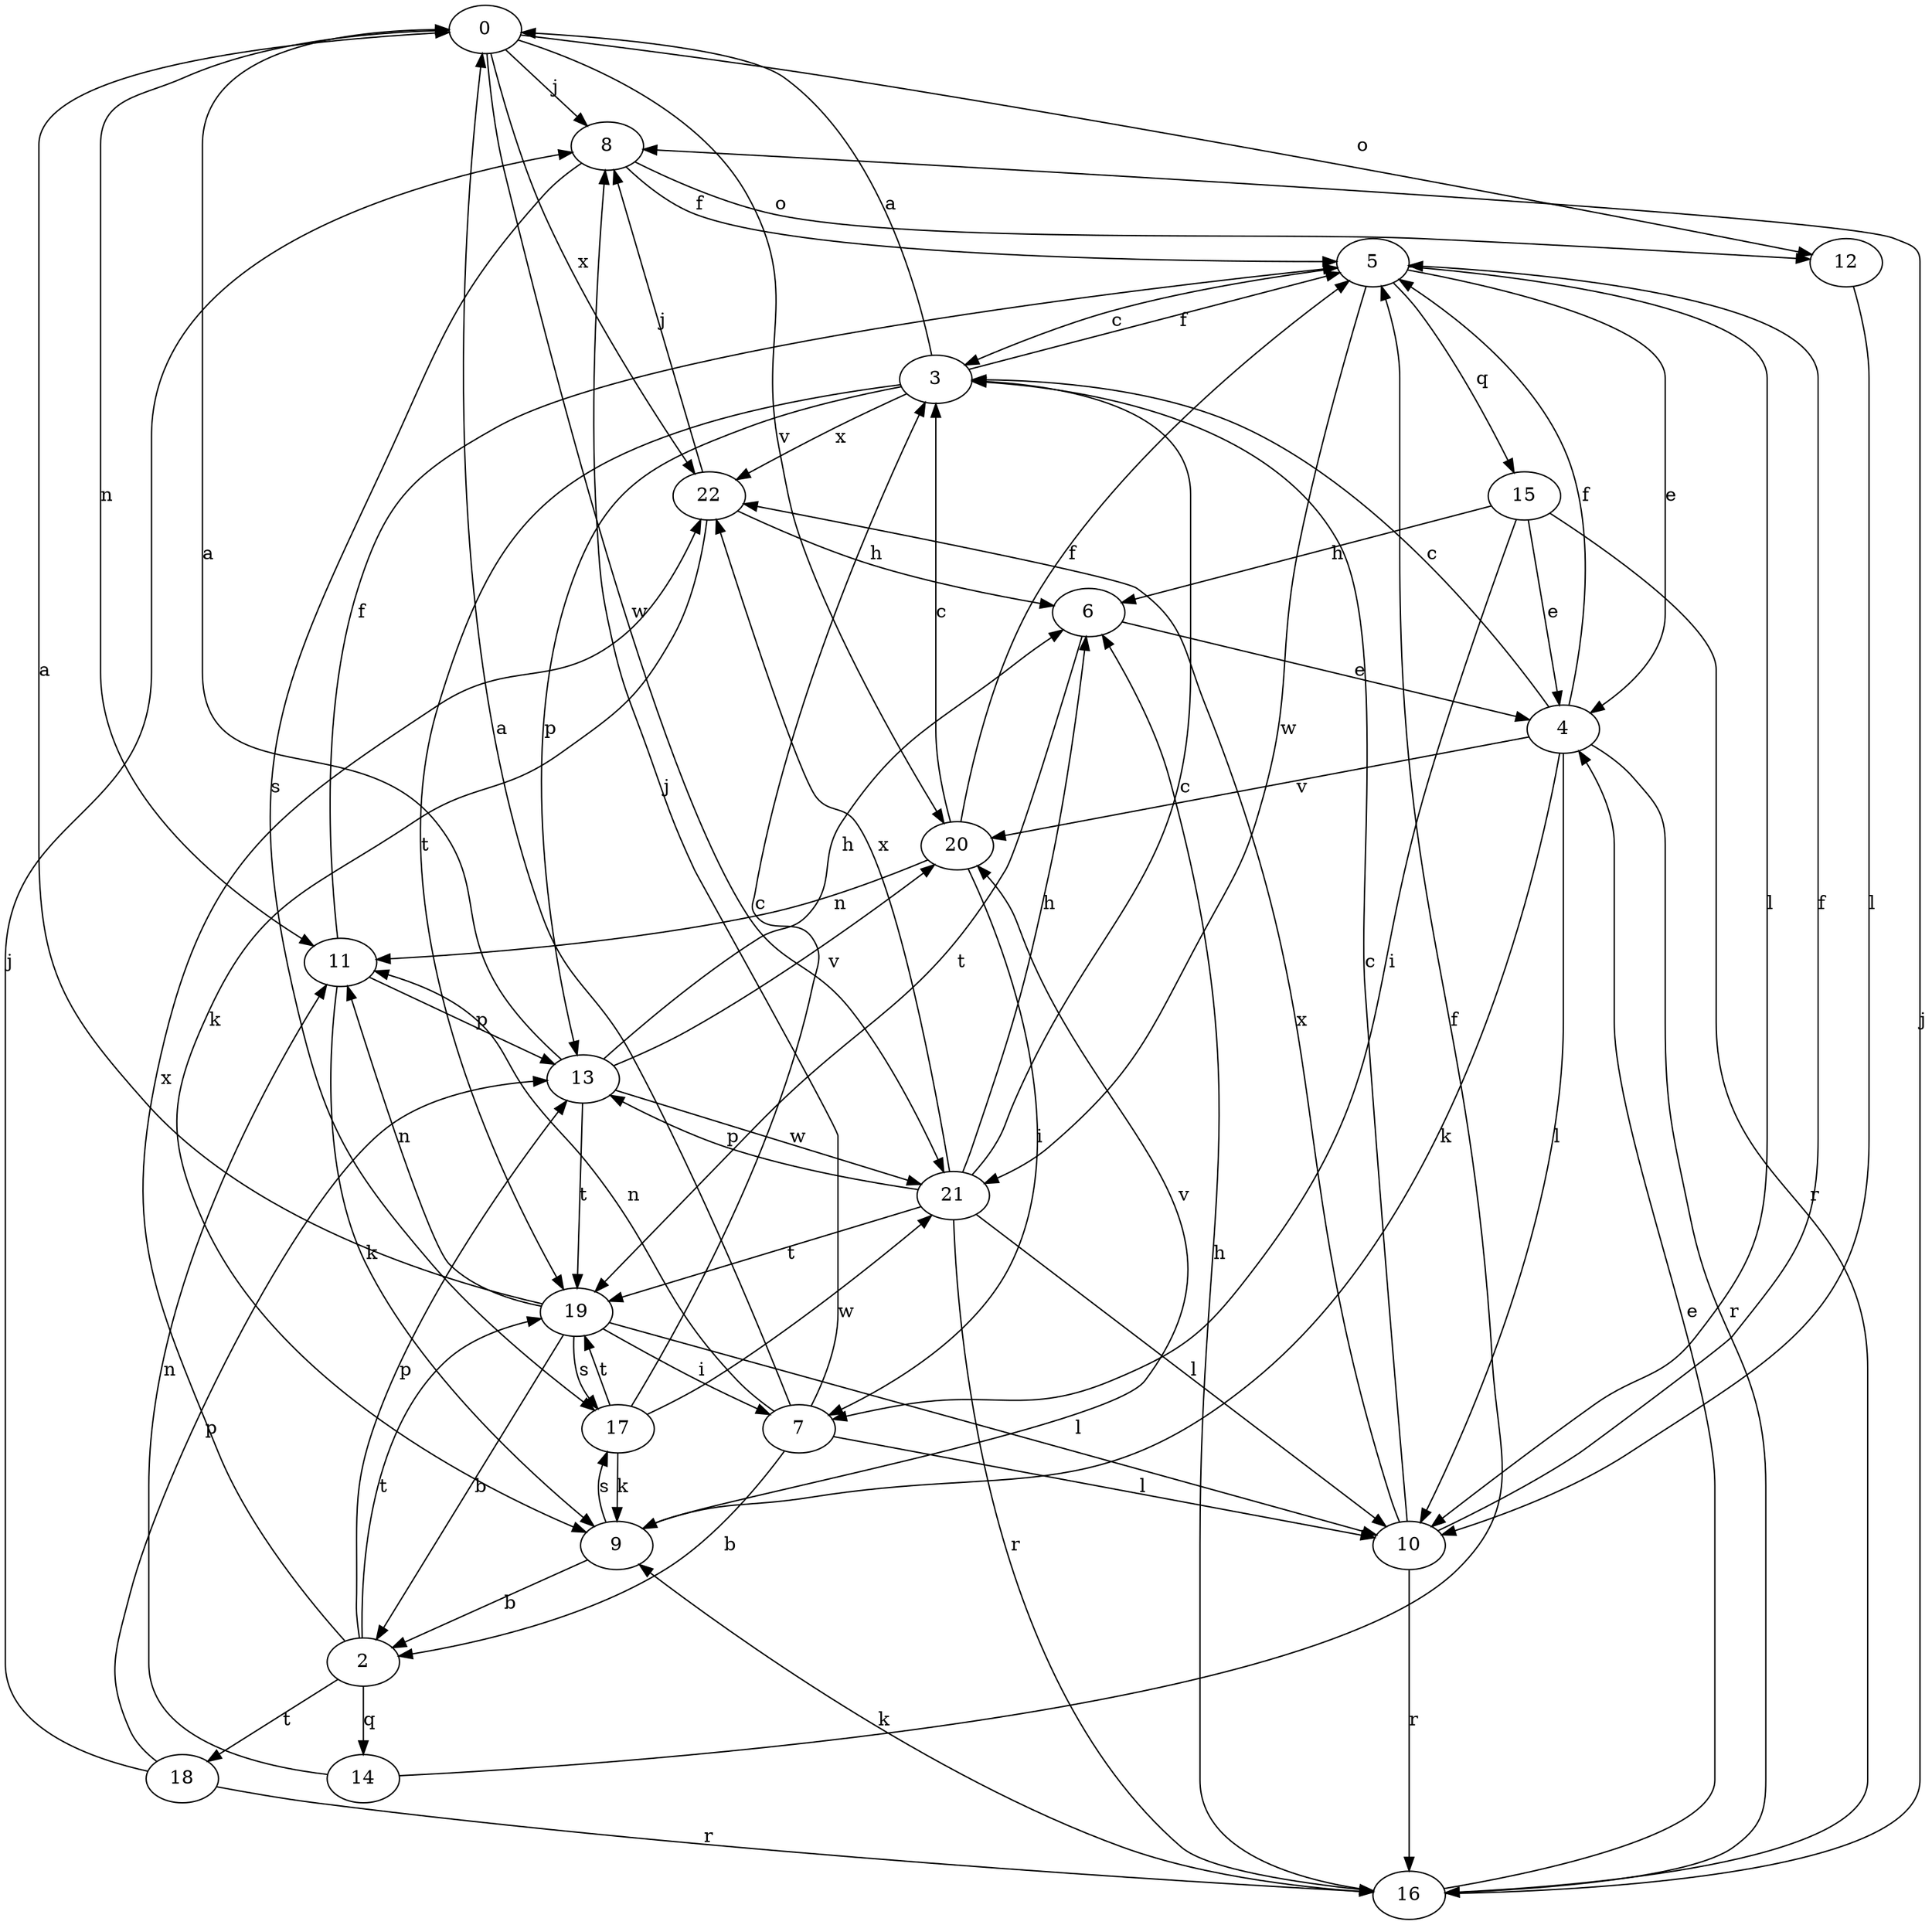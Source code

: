 strict digraph  {
0;
2;
3;
4;
5;
6;
7;
8;
9;
10;
11;
12;
13;
14;
15;
16;
17;
18;
19;
20;
21;
22;
0 -> 8  [label=j];
0 -> 11  [label=n];
0 -> 12  [label=o];
0 -> 20  [label=v];
0 -> 21  [label=w];
0 -> 22  [label=x];
2 -> 13  [label=p];
2 -> 14  [label=q];
2 -> 18  [label=t];
2 -> 19  [label=t];
2 -> 22  [label=x];
3 -> 0  [label=a];
3 -> 5  [label=f];
3 -> 13  [label=p];
3 -> 19  [label=t];
3 -> 22  [label=x];
4 -> 3  [label=c];
4 -> 5  [label=f];
4 -> 9  [label=k];
4 -> 10  [label=l];
4 -> 16  [label=r];
4 -> 20  [label=v];
5 -> 3  [label=c];
5 -> 4  [label=e];
5 -> 10  [label=l];
5 -> 15  [label=q];
5 -> 21  [label=w];
6 -> 4  [label=e];
6 -> 19  [label=t];
7 -> 0  [label=a];
7 -> 2  [label=b];
7 -> 8  [label=j];
7 -> 10  [label=l];
7 -> 11  [label=n];
8 -> 5  [label=f];
8 -> 12  [label=o];
8 -> 17  [label=s];
9 -> 2  [label=b];
9 -> 17  [label=s];
9 -> 20  [label=v];
10 -> 3  [label=c];
10 -> 5  [label=f];
10 -> 16  [label=r];
10 -> 22  [label=x];
11 -> 5  [label=f];
11 -> 9  [label=k];
11 -> 13  [label=p];
12 -> 10  [label=l];
13 -> 0  [label=a];
13 -> 6  [label=h];
13 -> 19  [label=t];
13 -> 20  [label=v];
13 -> 21  [label=w];
14 -> 5  [label=f];
14 -> 11  [label=n];
15 -> 4  [label=e];
15 -> 6  [label=h];
15 -> 7  [label=i];
15 -> 16  [label=r];
16 -> 4  [label=e];
16 -> 6  [label=h];
16 -> 8  [label=j];
16 -> 9  [label=k];
17 -> 3  [label=c];
17 -> 9  [label=k];
17 -> 19  [label=t];
17 -> 21  [label=w];
18 -> 8  [label=j];
18 -> 13  [label=p];
18 -> 16  [label=r];
19 -> 0  [label=a];
19 -> 2  [label=b];
19 -> 7  [label=i];
19 -> 10  [label=l];
19 -> 11  [label=n];
19 -> 17  [label=s];
20 -> 3  [label=c];
20 -> 5  [label=f];
20 -> 7  [label=i];
20 -> 11  [label=n];
21 -> 3  [label=c];
21 -> 6  [label=h];
21 -> 10  [label=l];
21 -> 13  [label=p];
21 -> 16  [label=r];
21 -> 19  [label=t];
21 -> 22  [label=x];
22 -> 6  [label=h];
22 -> 8  [label=j];
22 -> 9  [label=k];
}
